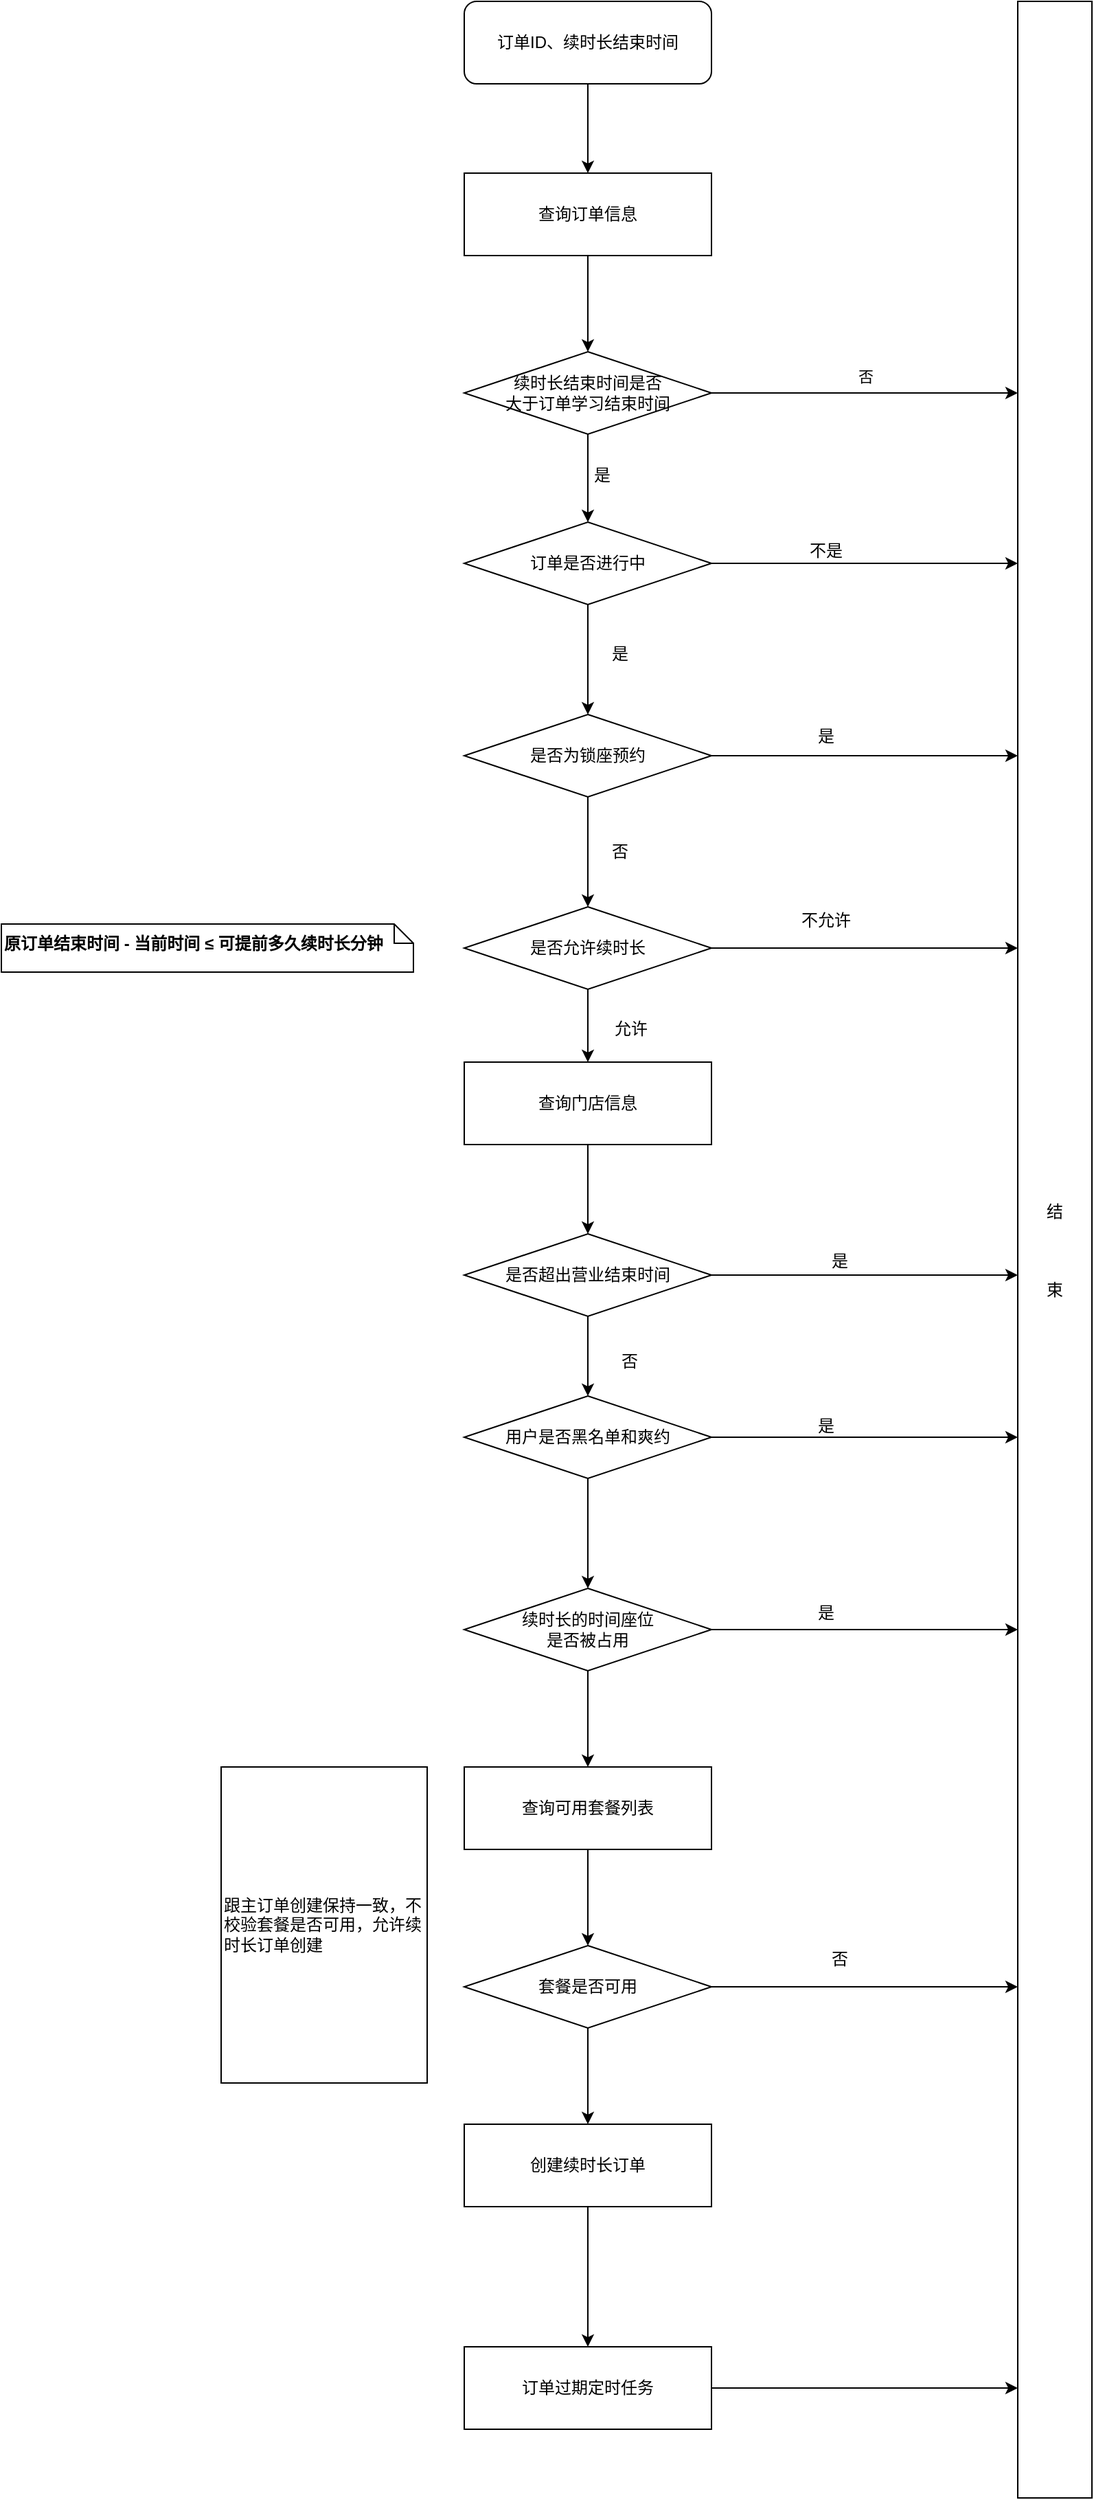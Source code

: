 <mxfile version="21.8.2" type="github">
  <diagram name="第 1 页" id="c5xBm23bdEgAW4D4otEW">
    <mxGraphModel dx="2340" dy="3639" grid="1" gridSize="10" guides="1" tooltips="1" connect="1" arrows="1" fold="1" page="1" pageScale="1" pageWidth="827" pageHeight="1169" math="0" shadow="0">
      <root>
        <mxCell id="0" />
        <mxCell id="1" parent="0" />
        <mxCell id="jKxlC3RS6DoU-eSakAqV-1" style="edgeStyle=orthogonalEdgeStyle;rounded=0;orthogonalLoop=1;jettySize=auto;html=1;entryX=0.5;entryY=0;entryDx=0;entryDy=0;" parent="1" source="jKxlC3RS6DoU-eSakAqV-2" target="jKxlC3RS6DoU-eSakAqV-4" edge="1">
          <mxGeometry relative="1" as="geometry" />
        </mxCell>
        <mxCell id="jKxlC3RS6DoU-eSakAqV-2" value="订单ID、续时长结束时间" style="rounded=1;whiteSpace=wrap;html=1;" parent="1" diagramCategory="general" diagramName="RoundedRectangle" vertex="1">
          <mxGeometry x="337" y="-2307" width="180" height="60" as="geometry" />
        </mxCell>
        <mxCell id="jKxlC3RS6DoU-eSakAqV-3" style="edgeStyle=orthogonalEdgeStyle;rounded=0;orthogonalLoop=1;jettySize=auto;html=1;" parent="1" source="jKxlC3RS6DoU-eSakAqV-4" target="jKxlC3RS6DoU-eSakAqV-9" edge="1">
          <mxGeometry relative="1" as="geometry" />
        </mxCell>
        <mxCell id="jKxlC3RS6DoU-eSakAqV-4" value="查询订单信息" style="rounded=0;whiteSpace=wrap;html=1;" parent="1" diagramCategory="general" diagramName="Rectangle" vertex="1">
          <mxGeometry x="337" y="-2182" width="180" height="60" as="geometry" />
        </mxCell>
        <mxCell id="jKxlC3RS6DoU-eSakAqV-5" value="&lt;span style&gt;&lt;font style=&quot;font-size: 12px;&quot;&gt;原订单结束时间 - 当前时间 ≤ 可提前多久续时长分钟&lt;/font&gt;&lt;br /&gt;&lt;/span&gt;" style="shape=note;whiteSpace=wrap;html=1;size=14;verticalAlign=middle;align=left;spacingTop=-6;fontStyle=1" parent="1" diagramCategory="uml" diagramName="Note" vertex="1">
          <mxGeometry y="-1635.5" width="300" height="35" as="geometry" />
        </mxCell>
        <mxCell id="jKxlC3RS6DoU-eSakAqV-6" style="edgeStyle=orthogonalEdgeStyle;rounded=0;orthogonalLoop=1;jettySize=auto;html=1;" parent="1" source="jKxlC3RS6DoU-eSakAqV-9" target="jKxlC3RS6DoU-eSakAqV-29" edge="1">
          <mxGeometry relative="1" as="geometry">
            <Array as="points">
              <mxPoint x="640" y="-2022" />
              <mxPoint x="640" y="-2022" />
            </Array>
          </mxGeometry>
        </mxCell>
        <mxCell id="jKxlC3RS6DoU-eSakAqV-7" value="否" style="edgeLabel;html=1;align=center;verticalAlign=middle;resizable=0;points=[];" parent="jKxlC3RS6DoU-eSakAqV-6" connectable="0" vertex="1">
          <mxGeometry x="-0.034" y="2" relative="1" as="geometry">
            <mxPoint x="3.76" y="-10.03" as="offset" />
          </mxGeometry>
        </mxCell>
        <mxCell id="jKxlC3RS6DoU-eSakAqV-8" style="edgeStyle=orthogonalEdgeStyle;rounded=0;orthogonalLoop=1;jettySize=auto;html=1;entryX=0.5;entryY=0;entryDx=0;entryDy=0;" parent="1" source="jKxlC3RS6DoU-eSakAqV-9" target="jKxlC3RS6DoU-eSakAqV-21" edge="1">
          <mxGeometry relative="1" as="geometry" />
        </mxCell>
        <mxCell id="jKxlC3RS6DoU-eSakAqV-9" value="续时长结束时间是否&lt;br /&gt;大于订单学习结束时间" style="rhombus;whiteSpace=wrap;html=1;" parent="1" diagramCategory="general" diagramName="Diamond" vertex="1">
          <mxGeometry x="337" y="-2052" width="180" height="60" as="geometry" />
        </mxCell>
        <mxCell id="jKxlC3RS6DoU-eSakAqV-11" value="" style="edgeStyle=orthogonalEdgeStyle;rounded=0;orthogonalLoop=1;jettySize=auto;html=1;" parent="1" source="jKxlC3RS6DoU-eSakAqV-12" target="jKxlC3RS6DoU-eSakAqV-15" edge="1">
          <mxGeometry relative="1" as="geometry" />
        </mxCell>
        <mxCell id="jKxlC3RS6DoU-eSakAqV-55" style="edgeStyle=orthogonalEdgeStyle;rounded=0;orthogonalLoop=1;jettySize=auto;html=1;" parent="1" source="jKxlC3RS6DoU-eSakAqV-12" target="jKxlC3RS6DoU-eSakAqV-29" edge="1">
          <mxGeometry relative="1" as="geometry">
            <Array as="points">
              <mxPoint x="680" y="-1262" />
              <mxPoint x="680" y="-1262" />
            </Array>
          </mxGeometry>
        </mxCell>
        <mxCell id="jKxlC3RS6DoU-eSakAqV-12" value="用户是否黑名单和爽约" style="rhombus;whiteSpace=wrap;html=1;" parent="1" diagramCategory="general" diagramName="Diamond" vertex="1">
          <mxGeometry x="337" y="-1292" width="180" height="60" as="geometry" />
        </mxCell>
        <mxCell id="jKxlC3RS6DoU-eSakAqV-13" style="edgeStyle=orthogonalEdgeStyle;rounded=0;orthogonalLoop=1;jettySize=auto;html=1;" parent="1" source="jKxlC3RS6DoU-eSakAqV-15" target="jKxlC3RS6DoU-eSakAqV-29" edge="1">
          <mxGeometry relative="1" as="geometry">
            <Array as="points">
              <mxPoint x="790" y="-1122" />
              <mxPoint x="790" y="-1122" />
            </Array>
          </mxGeometry>
        </mxCell>
        <mxCell id="jKxlC3RS6DoU-eSakAqV-14" style="edgeStyle=orthogonalEdgeStyle;rounded=0;orthogonalLoop=1;jettySize=auto;html=1;" parent="1" source="jKxlC3RS6DoU-eSakAqV-15" target="jKxlC3RS6DoU-eSakAqV-43" edge="1">
          <mxGeometry relative="1" as="geometry" />
        </mxCell>
        <mxCell id="jKxlC3RS6DoU-eSakAqV-15" value="续时长的时间座位&lt;br /&gt;是否被占用" style="rhombus;whiteSpace=wrap;html=1;" parent="1" diagramCategory="general" diagramName="Diamond" vertex="1">
          <mxGeometry x="337" y="-1152" width="180" height="60" as="geometry" />
        </mxCell>
        <mxCell id="jKxlC3RS6DoU-eSakAqV-16" value="是" style="text;html=1;align=center;verticalAlign=middle;resizable=0;points=[];autosize=1;" parent="1" vertex="1">
          <mxGeometry x="417" y="-1908" width="40" height="20" as="geometry" />
        </mxCell>
        <mxCell id="jKxlC3RS6DoU-eSakAqV-17" style="edgeStyle=orthogonalEdgeStyle;rounded=0;orthogonalLoop=1;jettySize=auto;html=1;" parent="1" source="jKxlC3RS6DoU-eSakAqV-18" target="jKxlC3RS6DoU-eSakAqV-34" edge="1">
          <mxGeometry relative="1" as="geometry" />
        </mxCell>
        <mxCell id="jKxlC3RS6DoU-eSakAqV-18" value="&lt;div style&gt;&lt;span style=&quot;background-color: initial;&quot;&gt;查询门店信息&lt;/span&gt;&lt;/div&gt;" style="rounded=0;whiteSpace=wrap;html=1;align=center;" parent="1" diagramCategory="general" diagramName="Rectangle" vertex="1">
          <mxGeometry x="337" y="-1535" width="180" height="60" as="geometry" />
        </mxCell>
        <mxCell id="jKxlC3RS6DoU-eSakAqV-20" value="" style="edgeStyle=orthogonalEdgeStyle;rounded=0;orthogonalLoop=1;jettySize=auto;html=1;" parent="1" source="jKxlC3RS6DoU-eSakAqV-21" target="jKxlC3RS6DoU-eSakAqV-24" edge="1">
          <mxGeometry relative="1" as="geometry" />
        </mxCell>
        <mxCell id="jKxlC3RS6DoU-eSakAqV-51" style="edgeStyle=orthogonalEdgeStyle;rounded=0;orthogonalLoop=1;jettySize=auto;html=1;" parent="1" source="jKxlC3RS6DoU-eSakAqV-21" target="jKxlC3RS6DoU-eSakAqV-29" edge="1">
          <mxGeometry relative="1" as="geometry">
            <Array as="points">
              <mxPoint x="680" y="-1898" />
              <mxPoint x="680" y="-1898" />
            </Array>
          </mxGeometry>
        </mxCell>
        <mxCell id="jKxlC3RS6DoU-eSakAqV-21" value="订单是否进行中" style="rhombus;whiteSpace=wrap;html=1;" parent="1" diagramCategory="general" diagramName="Diamond" vertex="1">
          <mxGeometry x="337" y="-1928" width="180" height="60" as="geometry" />
        </mxCell>
        <mxCell id="jKxlC3RS6DoU-eSakAqV-23" value="" style="edgeStyle=orthogonalEdgeStyle;rounded=0;orthogonalLoop=1;jettySize=auto;html=1;" parent="1" source="jKxlC3RS6DoU-eSakAqV-24" target="jKxlC3RS6DoU-eSakAqV-27" edge="1">
          <mxGeometry relative="1" as="geometry" />
        </mxCell>
        <mxCell id="jKxlC3RS6DoU-eSakAqV-52" style="edgeStyle=orthogonalEdgeStyle;rounded=0;orthogonalLoop=1;jettySize=auto;html=1;" parent="1" source="jKxlC3RS6DoU-eSakAqV-24" target="jKxlC3RS6DoU-eSakAqV-29" edge="1">
          <mxGeometry relative="1" as="geometry">
            <Array as="points">
              <mxPoint x="710" y="-1758" />
              <mxPoint x="710" y="-1758" />
            </Array>
          </mxGeometry>
        </mxCell>
        <mxCell id="jKxlC3RS6DoU-eSakAqV-24" value="是否为锁座预约" style="rhombus;whiteSpace=wrap;html=1;" parent="1" diagramCategory="general" diagramName="Diamond" vertex="1">
          <mxGeometry x="337" y="-1788" width="180" height="60" as="geometry" />
        </mxCell>
        <mxCell id="jKxlC3RS6DoU-eSakAqV-26" style="edgeStyle=orthogonalEdgeStyle;rounded=0;orthogonalLoop=1;jettySize=auto;html=1;" parent="1" source="jKxlC3RS6DoU-eSakAqV-27" target="jKxlC3RS6DoU-eSakAqV-18" edge="1">
          <mxGeometry relative="1" as="geometry" />
        </mxCell>
        <mxCell id="jKxlC3RS6DoU-eSakAqV-53" style="edgeStyle=orthogonalEdgeStyle;rounded=0;orthogonalLoop=1;jettySize=auto;html=1;" parent="1" source="jKxlC3RS6DoU-eSakAqV-27" target="jKxlC3RS6DoU-eSakAqV-29" edge="1">
          <mxGeometry relative="1" as="geometry">
            <Array as="points">
              <mxPoint x="690" y="-1618" />
              <mxPoint x="690" y="-1618" />
            </Array>
          </mxGeometry>
        </mxCell>
        <mxCell id="jKxlC3RS6DoU-eSakAqV-27" value="是否允许续时长" style="rhombus;whiteSpace=wrap;html=1;" parent="1" diagramCategory="general" diagramName="Diamond" vertex="1">
          <mxGeometry x="337" y="-1648" width="180" height="60" as="geometry" />
        </mxCell>
        <mxCell id="jKxlC3RS6DoU-eSakAqV-28" value="是" style="text;html=1;align=center;verticalAlign=middle;resizable=0;points=[];autosize=1;" parent="1" vertex="1">
          <mxGeometry x="417" y="-1972" width="40" height="20" as="geometry" />
        </mxCell>
        <mxCell id="jKxlC3RS6DoU-eSakAqV-29" value="结&lt;br /&gt;&lt;br /&gt;&lt;br /&gt;&lt;br /&gt;束" style="rounded=0;whiteSpace=wrap;html=1;" parent="1" diagramCategory="general" diagramName="Rectangle" vertex="1">
          <mxGeometry x="740" y="-2307" width="54" height="1817" as="geometry" />
        </mxCell>
        <mxCell id="jKxlC3RS6DoU-eSakAqV-30" value="不是" style="text;html=1;align=center;verticalAlign=middle;resizable=0;points=[];autosize=1;" parent="1" vertex="1">
          <mxGeometry x="580" y="-1917" width="40" height="20" as="geometry" />
        </mxCell>
        <mxCell id="jKxlC3RS6DoU-eSakAqV-31" value="是" style="text;html=1;align=center;verticalAlign=middle;resizable=0;points=[];autosize=1;" parent="1" vertex="1">
          <mxGeometry x="580" y="-1782" width="40" height="20" as="geometry" />
        </mxCell>
        <mxCell id="jKxlC3RS6DoU-eSakAqV-33" style="edgeStyle=orthogonalEdgeStyle;rounded=0;orthogonalLoop=1;jettySize=auto;html=1;" parent="1" source="jKxlC3RS6DoU-eSakAqV-34" target="jKxlC3RS6DoU-eSakAqV-12" edge="1">
          <mxGeometry relative="1" as="geometry" />
        </mxCell>
        <mxCell id="jKxlC3RS6DoU-eSakAqV-56" style="edgeStyle=orthogonalEdgeStyle;rounded=0;orthogonalLoop=1;jettySize=auto;html=1;" parent="1" source="jKxlC3RS6DoU-eSakAqV-34" target="jKxlC3RS6DoU-eSakAqV-29" edge="1">
          <mxGeometry relative="1" as="geometry">
            <Array as="points">
              <mxPoint x="680" y="-1380" />
              <mxPoint x="680" y="-1380" />
            </Array>
          </mxGeometry>
        </mxCell>
        <mxCell id="jKxlC3RS6DoU-eSakAqV-34" value="是否超出营业结束时间" style="rhombus;whiteSpace=wrap;html=1;" parent="1" diagramCategory="general" diagramName="Diamond" vertex="1">
          <mxGeometry x="337" y="-1410" width="180" height="60" as="geometry" />
        </mxCell>
        <mxCell id="jKxlC3RS6DoU-eSakAqV-35" value="是" style="text;html=1;align=center;verticalAlign=middle;resizable=0;points=[];autosize=1;" parent="1" vertex="1">
          <mxGeometry x="590" y="-1400" width="40" height="20" as="geometry" />
        </mxCell>
        <mxCell id="jKxlC3RS6DoU-eSakAqV-36" value="否" style="text;html=1;align=center;verticalAlign=middle;resizable=0;points=[];autosize=1;" parent="1" vertex="1">
          <mxGeometry x="430" y="-1698.5" width="40" height="20" as="geometry" />
        </mxCell>
        <mxCell id="jKxlC3RS6DoU-eSakAqV-37" value="是" style="text;html=1;align=center;verticalAlign=middle;resizable=0;points=[];autosize=1;" parent="1" vertex="1">
          <mxGeometry x="430" y="-1842" width="40" height="20" as="geometry" />
        </mxCell>
        <mxCell id="jKxlC3RS6DoU-eSakAqV-38" value="不允许" style="text;html=1;align=center;verticalAlign=middle;resizable=0;points=[];autosize=1;" parent="1" vertex="1">
          <mxGeometry x="580" y="-1648" width="40" height="20" as="geometry" />
        </mxCell>
        <mxCell id="jKxlC3RS6DoU-eSakAqV-39" value="允许" style="text;html=1;align=center;verticalAlign=middle;resizable=0;points=[];autosize=1;" parent="1" vertex="1">
          <mxGeometry x="438" y="-1569" width="40" height="20" as="geometry" />
        </mxCell>
        <mxCell id="jKxlC3RS6DoU-eSakAqV-40" value="否" style="text;html=1;align=center;verticalAlign=middle;resizable=0;points=[];autosize=1;" parent="1" vertex="1">
          <mxGeometry x="437" y="-1327" width="40" height="20" as="geometry" />
        </mxCell>
        <mxCell id="jKxlC3RS6DoU-eSakAqV-41" value="是" style="text;html=1;align=center;verticalAlign=middle;resizable=0;points=[];autosize=1;" parent="1" vertex="1">
          <mxGeometry x="580" y="-1280" width="40" height="20" as="geometry" />
        </mxCell>
        <mxCell id="jKxlC3RS6DoU-eSakAqV-42" style="edgeStyle=orthogonalEdgeStyle;rounded=0;orthogonalLoop=1;jettySize=auto;html=1;" parent="1" source="jKxlC3RS6DoU-eSakAqV-43" target="jKxlC3RS6DoU-eSakAqV-47" edge="1">
          <mxGeometry relative="1" as="geometry" />
        </mxCell>
        <mxCell id="jKxlC3RS6DoU-eSakAqV-43" value="&lt;div style&gt;&lt;span style=&quot;background-color: initial;&quot;&gt;查询可用套餐列表&lt;/span&gt;&lt;/div&gt;" style="rounded=0;whiteSpace=wrap;html=1;align=center;" parent="1" diagramCategory="general" diagramName="Rectangle" vertex="1">
          <mxGeometry x="337" y="-1022" width="180" height="60" as="geometry" />
        </mxCell>
        <mxCell id="jKxlC3RS6DoU-eSakAqV-44" value="是" style="text;html=1;align=center;verticalAlign=middle;resizable=0;points=[];autosize=1;" parent="1" vertex="1">
          <mxGeometry x="580" y="-1144.5" width="40" height="20" as="geometry" />
        </mxCell>
        <mxCell id="jKxlC3RS6DoU-eSakAqV-46" style="edgeStyle=orthogonalEdgeStyle;rounded=0;orthogonalLoop=1;jettySize=auto;html=1;" parent="1" source="jKxlC3RS6DoU-eSakAqV-47" target="jKxlC3RS6DoU-eSakAqV-49" edge="1">
          <mxGeometry relative="1" as="geometry" />
        </mxCell>
        <mxCell id="jKxlC3RS6DoU-eSakAqV-54" style="edgeStyle=orthogonalEdgeStyle;rounded=0;orthogonalLoop=1;jettySize=auto;html=1;" parent="1" source="jKxlC3RS6DoU-eSakAqV-47" target="jKxlC3RS6DoU-eSakAqV-29" edge="1">
          <mxGeometry relative="1" as="geometry">
            <Array as="points">
              <mxPoint x="690" y="-862" />
              <mxPoint x="690" y="-862" />
            </Array>
          </mxGeometry>
        </mxCell>
        <mxCell id="jKxlC3RS6DoU-eSakAqV-47" value="套餐是否可用" style="rhombus;whiteSpace=wrap;html=1;" parent="1" diagramCategory="general" diagramName="Diamond" vertex="1">
          <mxGeometry x="337" y="-892" width="180" height="60" as="geometry" />
        </mxCell>
        <mxCell id="jKxlC3RS6DoU-eSakAqV-48" value="否" style="text;html=1;align=center;verticalAlign=middle;resizable=0;points=[];autosize=1;" parent="1" vertex="1">
          <mxGeometry x="590" y="-892" width="40" height="20" as="geometry" />
        </mxCell>
        <mxCell id="IgDK2Nk9Q8-9xdo9k46y-2" style="edgeStyle=orthogonalEdgeStyle;rounded=0;orthogonalLoop=1;jettySize=auto;html=1;" edge="1" parent="1" source="jKxlC3RS6DoU-eSakAqV-49" target="IgDK2Nk9Q8-9xdo9k46y-1">
          <mxGeometry relative="1" as="geometry" />
        </mxCell>
        <mxCell id="jKxlC3RS6DoU-eSakAqV-49" value="&lt;div style&gt;&lt;span style=&quot;background-color: initial;&quot;&gt;创建续时长订单&lt;/span&gt;&lt;/div&gt;" style="rounded=0;whiteSpace=wrap;html=1;align=center;" parent="1" diagramCategory="general" diagramName="Rectangle" vertex="1">
          <mxGeometry x="337" y="-762" width="180" height="60" as="geometry" />
        </mxCell>
        <mxCell id="jKxlC3RS6DoU-eSakAqV-50" value="跟主订单创建保持一致，不校验套餐是否可用，允许续时长订单创建" style="rounded=0;whiteSpace=wrap;html=1;align=left;" parent="1" vertex="1" diagramName="Rectangle" diagramCategory="general">
          <mxGeometry x="160" y="-1022" width="150" height="230" as="geometry" />
        </mxCell>
        <mxCell id="IgDK2Nk9Q8-9xdo9k46y-3" style="edgeStyle=orthogonalEdgeStyle;rounded=0;orthogonalLoop=1;jettySize=auto;html=1;" edge="1" parent="1" source="IgDK2Nk9Q8-9xdo9k46y-1" target="jKxlC3RS6DoU-eSakAqV-29">
          <mxGeometry relative="1" as="geometry">
            <Array as="points">
              <mxPoint x="680" y="-570" />
              <mxPoint x="680" y="-570" />
            </Array>
          </mxGeometry>
        </mxCell>
        <mxCell id="IgDK2Nk9Q8-9xdo9k46y-1" value="&lt;div style&gt;&lt;span style=&quot;background-color: initial;&quot;&gt;订单过期定时任务&lt;/span&gt;&lt;/div&gt;" style="rounded=0;whiteSpace=wrap;html=1;align=center;" diagramCategory="general" diagramName="Rectangle" vertex="1" parent="1">
          <mxGeometry x="337" y="-600" width="180" height="60" as="geometry" />
        </mxCell>
      </root>
    </mxGraphModel>
  </diagram>
</mxfile>
